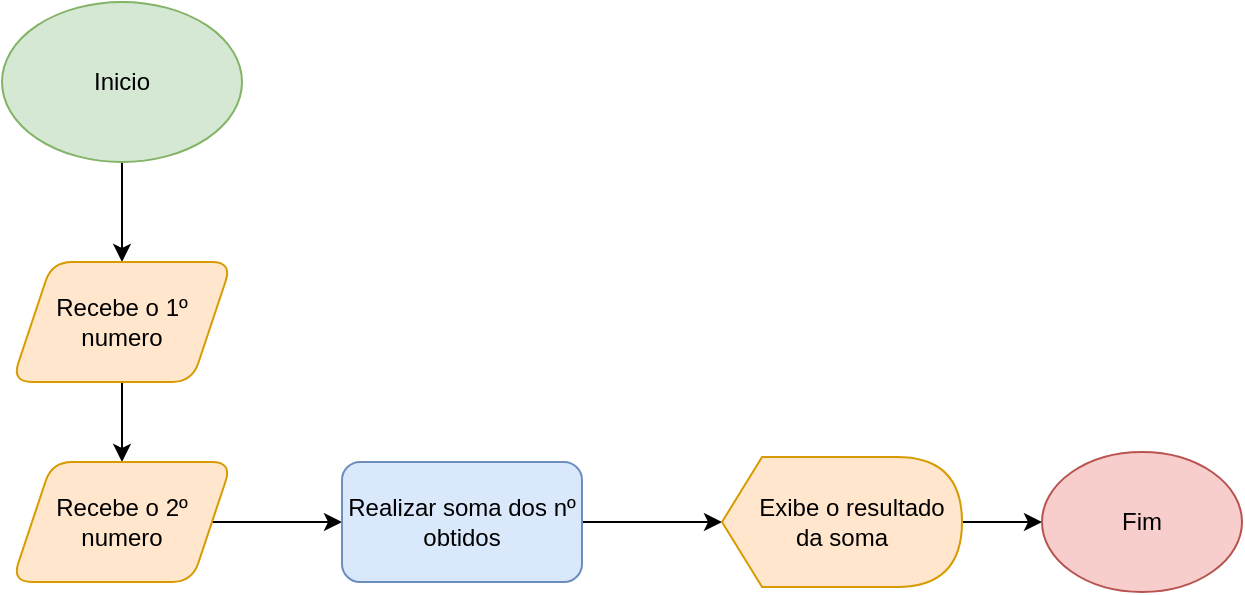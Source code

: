 <mxfile version="26.0.14">
  <diagram name="Página-1" id="pF_YMQTmvhQo9pJe7o1d">
    <mxGraphModel dx="1050" dy="565" grid="1" gridSize="10" guides="1" tooltips="1" connect="1" arrows="1" fold="1" page="1" pageScale="1" pageWidth="827" pageHeight="1169" math="0" shadow="0">
      <root>
        <mxCell id="0" />
        <mxCell id="1" parent="0" />
        <mxCell id="71HRb6KY2Orhx7eFvhEl-4" value="" style="edgeStyle=orthogonalEdgeStyle;rounded=0;orthogonalLoop=1;jettySize=auto;html=1;" edge="1" parent="1" source="71HRb6KY2Orhx7eFvhEl-1" target="71HRb6KY2Orhx7eFvhEl-3">
          <mxGeometry relative="1" as="geometry" />
        </mxCell>
        <mxCell id="71HRb6KY2Orhx7eFvhEl-1" value="Inicio" style="ellipse;whiteSpace=wrap;html=1;fillColor=#d5e8d4;strokeColor=#82b366;" vertex="1" parent="1">
          <mxGeometry x="40" y="20" width="120" height="80" as="geometry" />
        </mxCell>
        <mxCell id="71HRb6KY2Orhx7eFvhEl-6" value="" style="edgeStyle=orthogonalEdgeStyle;rounded=0;orthogonalLoop=1;jettySize=auto;html=1;" edge="1" parent="1" source="71HRb6KY2Orhx7eFvhEl-3" target="71HRb6KY2Orhx7eFvhEl-5">
          <mxGeometry relative="1" as="geometry" />
        </mxCell>
        <mxCell id="71HRb6KY2Orhx7eFvhEl-3" value="Recebe o 1º numero" style="shape=parallelogram;perimeter=parallelogramPerimeter;whiteSpace=wrap;html=1;fixedSize=1;fillColor=#ffe6cc;strokeColor=#d79b00;rounded=1;" vertex="1" parent="1">
          <mxGeometry x="45" y="150" width="110" height="60" as="geometry" />
        </mxCell>
        <mxCell id="71HRb6KY2Orhx7eFvhEl-8" value="" style="edgeStyle=orthogonalEdgeStyle;rounded=0;orthogonalLoop=1;jettySize=auto;html=1;" edge="1" parent="1" source="71HRb6KY2Orhx7eFvhEl-5" target="71HRb6KY2Orhx7eFvhEl-7">
          <mxGeometry relative="1" as="geometry" />
        </mxCell>
        <mxCell id="71HRb6KY2Orhx7eFvhEl-5" value="Recebe o 2º numero" style="shape=parallelogram;perimeter=parallelogramPerimeter;whiteSpace=wrap;html=1;fixedSize=1;fillColor=#ffe6cc;strokeColor=#d79b00;rounded=1;" vertex="1" parent="1">
          <mxGeometry x="45" y="250" width="110" height="60" as="geometry" />
        </mxCell>
        <mxCell id="71HRb6KY2Orhx7eFvhEl-10" value="" style="edgeStyle=orthogonalEdgeStyle;rounded=0;orthogonalLoop=1;jettySize=auto;html=1;" edge="1" parent="1" source="71HRb6KY2Orhx7eFvhEl-7" target="71HRb6KY2Orhx7eFvhEl-9">
          <mxGeometry relative="1" as="geometry" />
        </mxCell>
        <mxCell id="71HRb6KY2Orhx7eFvhEl-7" value="Realizar soma dos nº obtidos" style="rounded=1;whiteSpace=wrap;html=1;fillColor=#dae8fc;strokeColor=#6c8ebf;" vertex="1" parent="1">
          <mxGeometry x="210" y="250" width="120" height="60" as="geometry" />
        </mxCell>
        <mxCell id="71HRb6KY2Orhx7eFvhEl-12" value="" style="edgeStyle=orthogonalEdgeStyle;rounded=0;orthogonalLoop=1;jettySize=auto;html=1;" edge="1" parent="1" source="71HRb6KY2Orhx7eFvhEl-9" target="71HRb6KY2Orhx7eFvhEl-11">
          <mxGeometry relative="1" as="geometry" />
        </mxCell>
        <mxCell id="71HRb6KY2Orhx7eFvhEl-9" value="&amp;nbsp; &amp;nbsp;Exibe o resultado da soma" style="shape=display;whiteSpace=wrap;html=1;size=0.167;fillColor=#ffe6cc;strokeColor=#d79b00;" vertex="1" parent="1">
          <mxGeometry x="400" y="247.5" width="120" height="65" as="geometry" />
        </mxCell>
        <mxCell id="71HRb6KY2Orhx7eFvhEl-11" value="Fim" style="ellipse;whiteSpace=wrap;html=1;fillColor=#f8cecc;strokeColor=#b85450;" vertex="1" parent="1">
          <mxGeometry x="560" y="245" width="100" height="70" as="geometry" />
        </mxCell>
      </root>
    </mxGraphModel>
  </diagram>
</mxfile>
